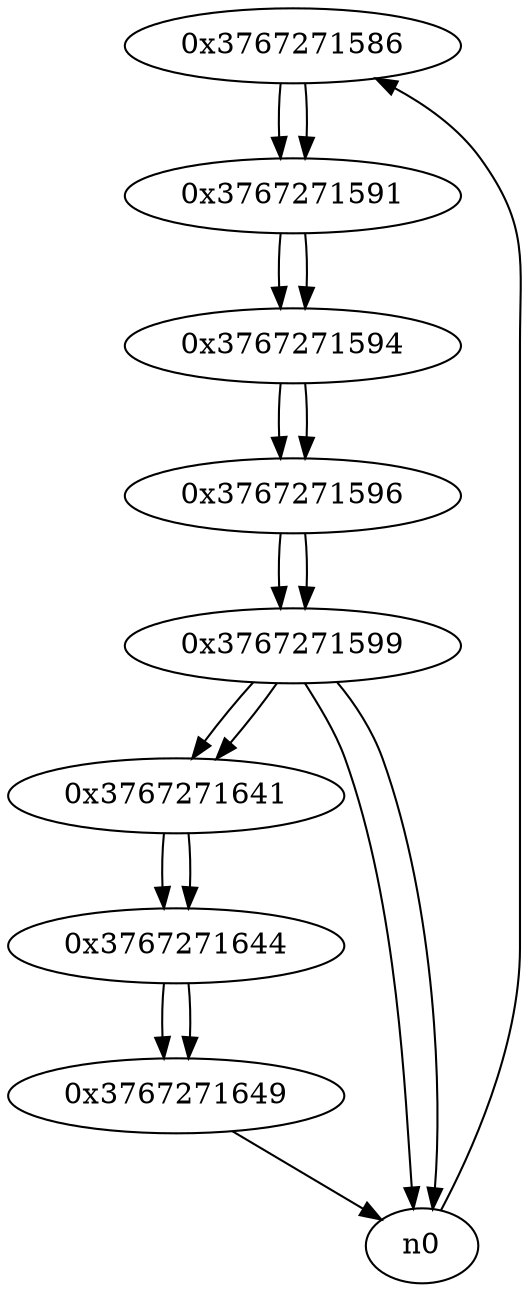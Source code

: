 digraph G{
/* nodes */
  n1 [label="0x3767271586"]
  n2 [label="0x3767271591"]
  n3 [label="0x3767271594"]
  n4 [label="0x3767271596"]
  n5 [label="0x3767271599"]
  n6 [label="0x3767271641"]
  n7 [label="0x3767271644"]
  n8 [label="0x3767271649"]
/* edges */
n1 -> n2;
n0 -> n1;
n2 -> n3;
n1 -> n2;
n3 -> n4;
n2 -> n3;
n4 -> n5;
n3 -> n4;
n5 -> n0;
n5 -> n6;
n5 -> n0;
n4 -> n5;
n6 -> n7;
n5 -> n6;
n7 -> n8;
n6 -> n7;
n8 -> n0;
n7 -> n8;
}
